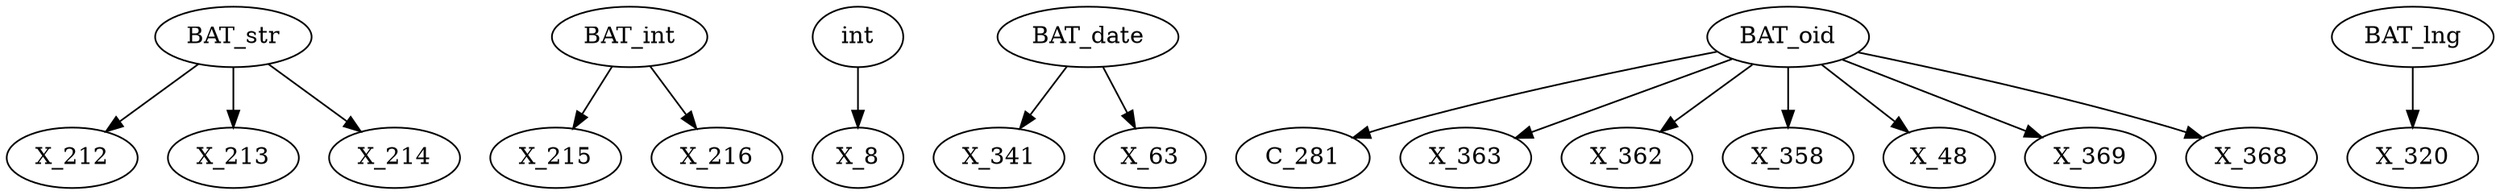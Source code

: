 digraph G {
   BAT_str   -> X_212
   BAT_str   -> X_213
   BAT_str	 -> X_214
   
   BAT_int	 -> X_215
   BAT_int	 -> X_216


   int	 -> X_8

   BAT_date  -> X_341
   BAT_date  -> X_63

   BAT_oid   -> C_281
   BAT_oid   -> X_363
   BAT_oid   -> X_362
   BAT_oid   -> X_358
   BAT_oid   -> X_48
   BAT_oid   -> X_369
   BAT_oid   -> X_368

   BAT_lng   -> X_320

}